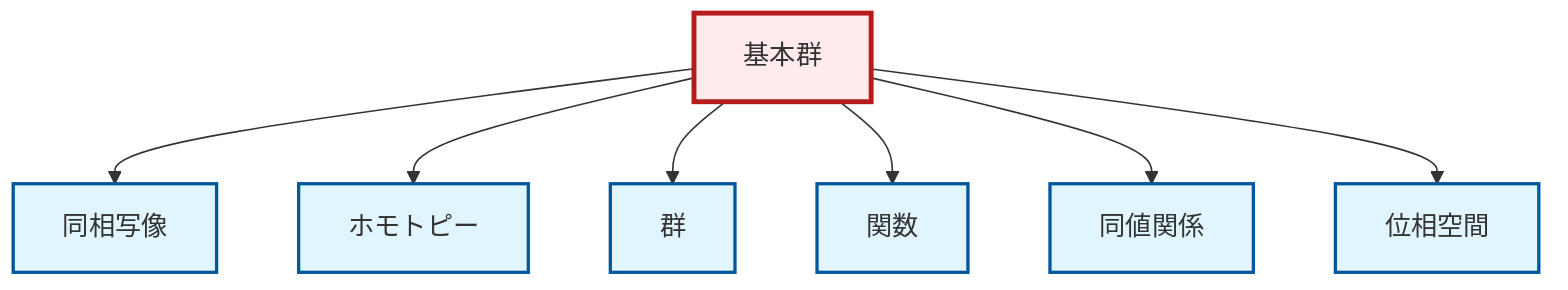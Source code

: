 graph TD
    classDef definition fill:#e1f5fe,stroke:#01579b,stroke-width:2px
    classDef theorem fill:#f3e5f5,stroke:#4a148c,stroke-width:2px
    classDef axiom fill:#fff3e0,stroke:#e65100,stroke-width:2px
    classDef example fill:#e8f5e9,stroke:#1b5e20,stroke-width:2px
    classDef current fill:#ffebee,stroke:#b71c1c,stroke-width:3px
    def-group["群"]:::definition
    def-homotopy["ホモトピー"]:::definition
    def-function["関数"]:::definition
    def-equivalence-relation["同値関係"]:::definition
    def-fundamental-group["基本群"]:::definition
    def-topological-space["位相空間"]:::definition
    def-homeomorphism["同相写像"]:::definition
    def-fundamental-group --> def-homeomorphism
    def-fundamental-group --> def-homotopy
    def-fundamental-group --> def-group
    def-fundamental-group --> def-function
    def-fundamental-group --> def-equivalence-relation
    def-fundamental-group --> def-topological-space
    class def-fundamental-group current